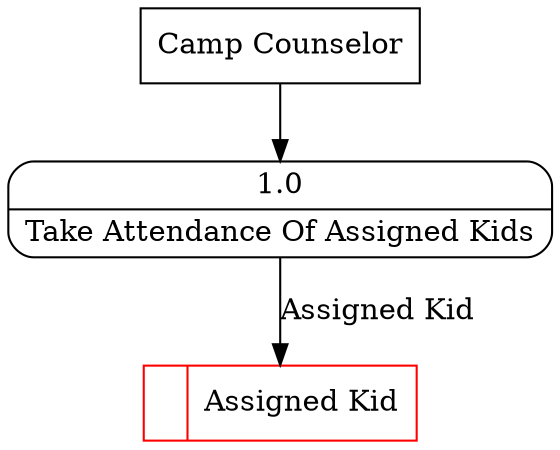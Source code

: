 digraph dfd2{ 
node[shape=record]
200 [label="<f0>  |<f1> Assigned Kid " color=red];
201 [label="Camp Counselor" shape=box];
202 [label="{<f0> 1.0|<f1> Take Attendance Of Assigned Kids }" shape=Mrecord];
201 -> 202
202 -> 200 [label="Assigned Kid"]
}